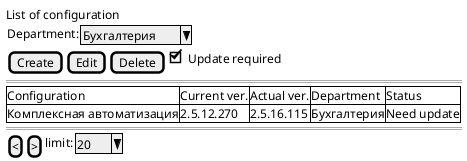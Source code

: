 @startsalt

{
List of configuration

{Department: |^ Бухгалтерия^}
{[Create] | [Edit] | [Delete] | [X] Update required}
==
{#
Configuration|Current ver.  |  Actual ver. | Department | Status
Комплексная автоматизация|2.5.12.270|  2.5.16.115 | Бухгалтерия | Need update
}
==
{[<]|[>]|limit:| ^ 20 ^}
}
@endsalt